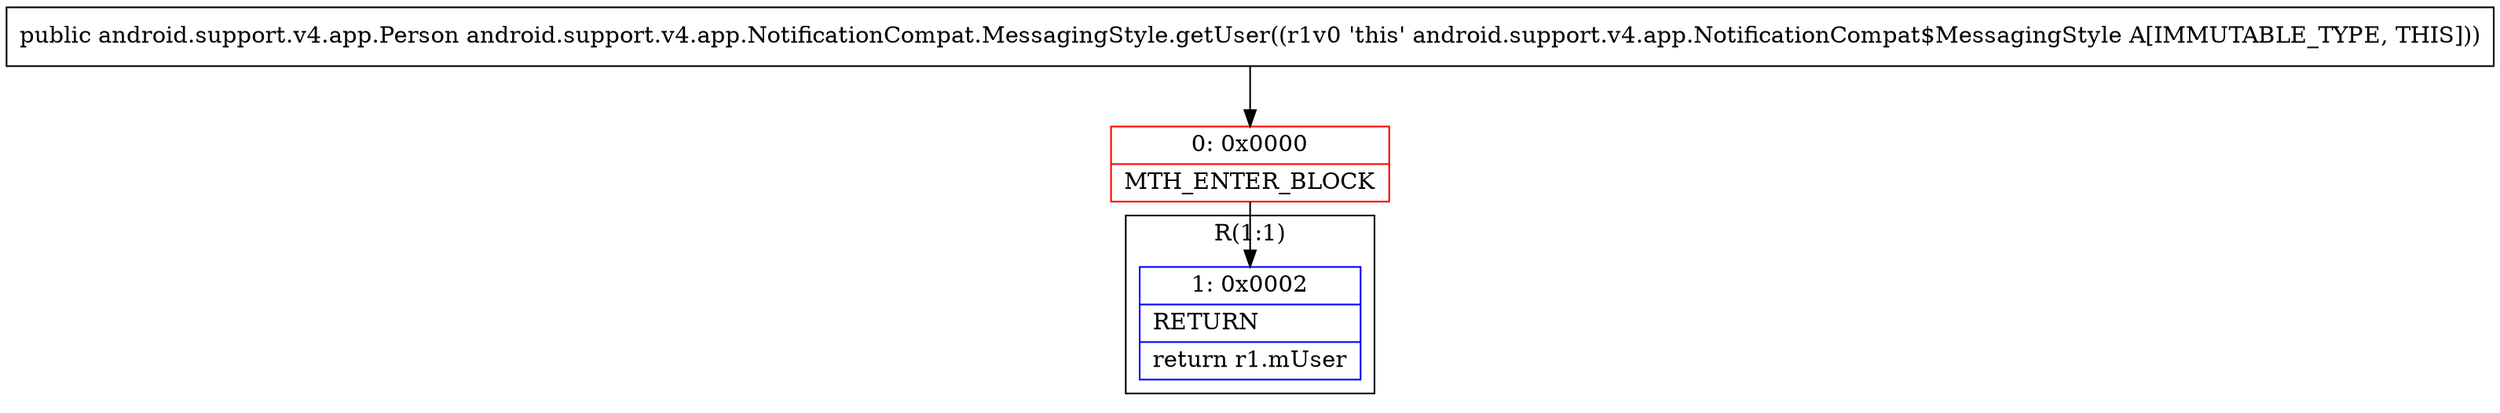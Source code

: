 digraph "CFG forandroid.support.v4.app.NotificationCompat.MessagingStyle.getUser()Landroid\/support\/v4\/app\/Person;" {
subgraph cluster_Region_1954461981 {
label = "R(1:1)";
node [shape=record,color=blue];
Node_1 [shape=record,label="{1\:\ 0x0002|RETURN\l|return r1.mUser\l}"];
}
Node_0 [shape=record,color=red,label="{0\:\ 0x0000|MTH_ENTER_BLOCK\l}"];
MethodNode[shape=record,label="{public android.support.v4.app.Person android.support.v4.app.NotificationCompat.MessagingStyle.getUser((r1v0 'this' android.support.v4.app.NotificationCompat$MessagingStyle A[IMMUTABLE_TYPE, THIS])) }"];
MethodNode -> Node_0;
Node_0 -> Node_1;
}

